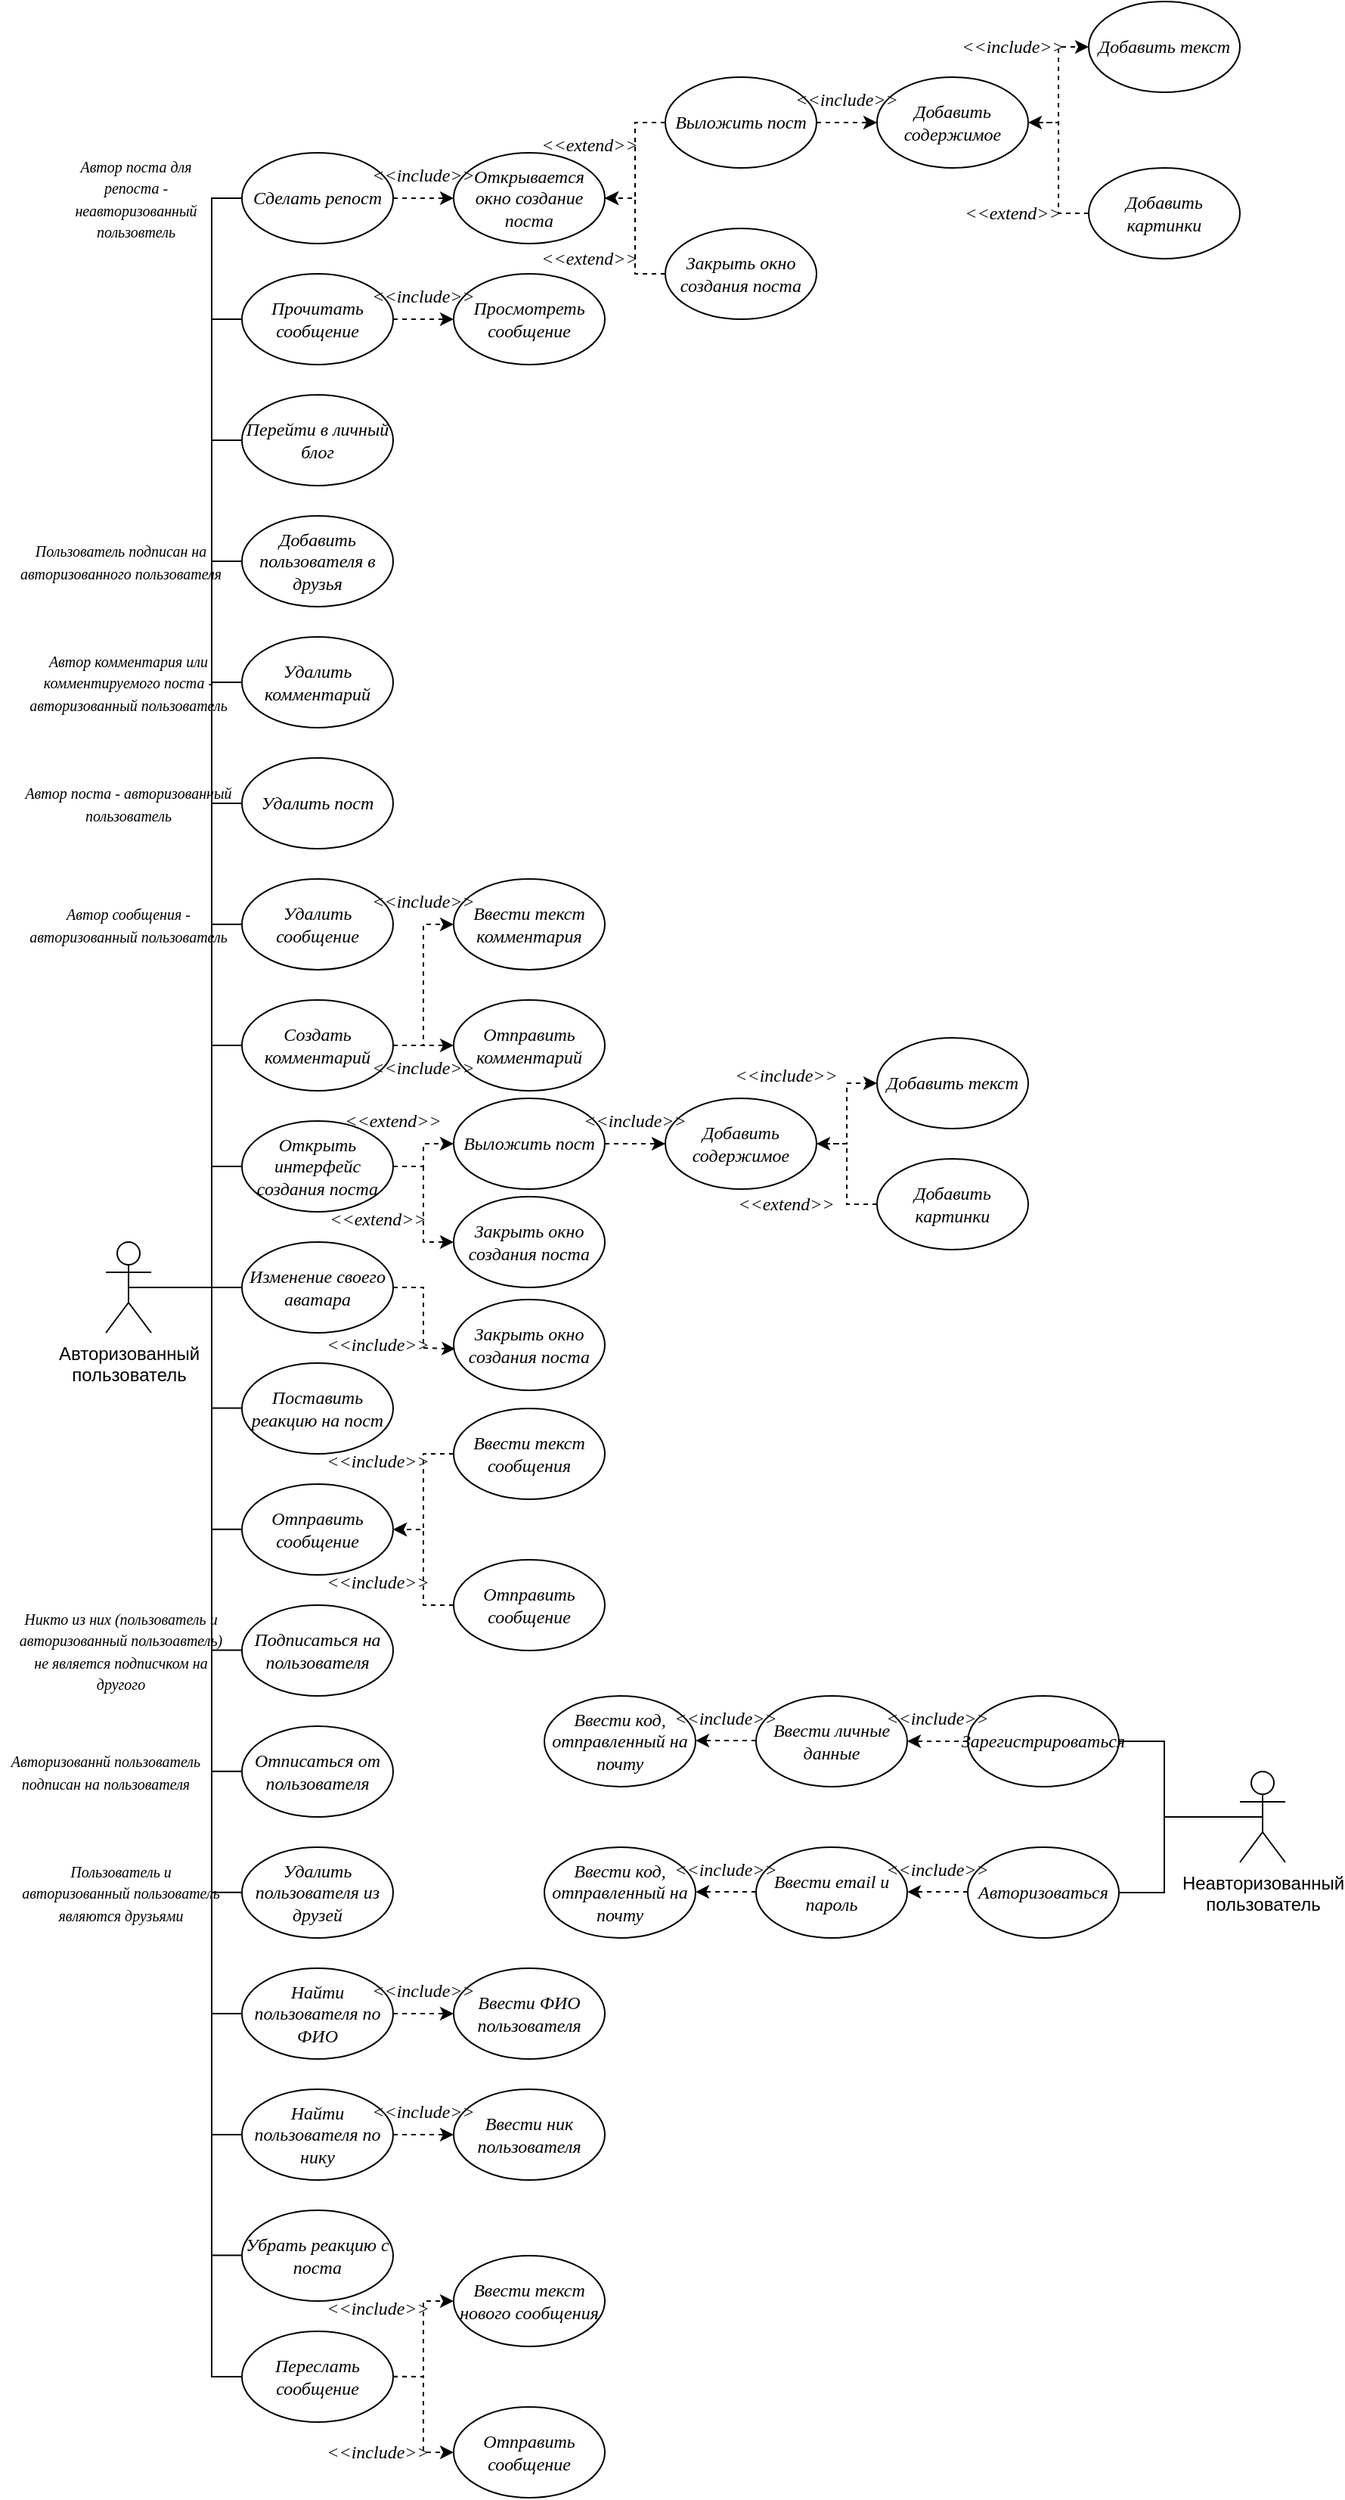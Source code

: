 <mxfile version="24.7.17">
  <diagram name="Page-1" id="8jKNk98O3Dh7Wr3jGr7U">
    <mxGraphModel dx="4864" dy="3509" grid="1" gridSize="10" guides="1" tooltips="1" connect="1" arrows="1" fold="1" page="1" pageScale="1" pageWidth="850" pageHeight="1100" math="0" shadow="0">
      <root>
        <mxCell id="0" />
        <mxCell id="1" parent="0" />
        <mxCell id="T16jocb-EKxHlkyLHUr0-150" value="" style="group" vertex="1" connectable="0" parent="1">
          <mxGeometry x="-80" y="-530" width="840" height="1650" as="geometry" />
        </mxCell>
        <mxCell id="3WkXD3QjZkxELWNnzMvE-1" value="Авторизованный&lt;div&gt;пользователь&lt;/div&gt;" style="shape=umlActor;verticalLabelPosition=bottom;verticalAlign=top;html=1;outlineConnect=0;" parent="T16jocb-EKxHlkyLHUr0-150" vertex="1">
          <mxGeometry x="70" y="820" width="30" height="60" as="geometry" />
        </mxCell>
        <mxCell id="3WkXD3QjZkxELWNnzMvE-115" value="Изменение своего аватара" style="ellipse;whiteSpace=wrap;html=1;fontFamily=GOST2304 Type A;fontStyle=2" parent="T16jocb-EKxHlkyLHUr0-150" vertex="1">
          <mxGeometry x="160" y="820" width="100" height="60" as="geometry" />
        </mxCell>
        <mxCell id="3WkXD3QjZkxELWNnzMvE-116" value="Открыть интерфейс создания поста" style="ellipse;whiteSpace=wrap;html=1;fontFamily=GOST2304 Type A;fontStyle=2" parent="T16jocb-EKxHlkyLHUr0-150" vertex="1">
          <mxGeometry x="160" y="740" width="100" height="60" as="geometry" />
        </mxCell>
        <mxCell id="3WkXD3QjZkxELWNnzMvE-117" value="Поставить реакцию на пост" style="ellipse;whiteSpace=wrap;html=1;fontFamily=GOST2304 Type A;fontStyle=2" parent="T16jocb-EKxHlkyLHUr0-150" vertex="1">
          <mxGeometry x="160" y="900" width="100" height="60" as="geometry" />
        </mxCell>
        <mxCell id="3WkXD3QjZkxELWNnzMvE-119" value="Отправить сообщение" style="ellipse;whiteSpace=wrap;html=1;fontFamily=GOST2304 Type A;fontStyle=2" parent="T16jocb-EKxHlkyLHUr0-150" vertex="1">
          <mxGeometry x="160" y="980" width="100" height="60" as="geometry" />
        </mxCell>
        <mxCell id="3WkXD3QjZkxELWNnzMvE-120" value="Прочитать сообщение" style="ellipse;whiteSpace=wrap;html=1;fontFamily=GOST2304 Type A;fontStyle=2" parent="T16jocb-EKxHlkyLHUr0-150" vertex="1">
          <mxGeometry x="160" y="180" width="100" height="60" as="geometry" />
        </mxCell>
        <mxCell id="3WkXD3QjZkxELWNnzMvE-122" value="Создать комментарий" style="ellipse;whiteSpace=wrap;html=1;fontFamily=GOST2304 Type A;fontStyle=2" parent="T16jocb-EKxHlkyLHUr0-150" vertex="1">
          <mxGeometry x="160" y="660" width="100" height="60" as="geometry" />
        </mxCell>
        <mxCell id="3WkXD3QjZkxELWNnzMvE-124" value="Подписаться на пользователя" style="ellipse;whiteSpace=wrap;html=1;fontFamily=GOST2304 Type A;fontStyle=2" parent="T16jocb-EKxHlkyLHUr0-150" vertex="1">
          <mxGeometry x="160" y="1060" width="100" height="60" as="geometry" />
        </mxCell>
        <mxCell id="3WkXD3QjZkxELWNnzMvE-125" value="Отписаться от пользователя" style="ellipse;whiteSpace=wrap;html=1;fontFamily=GOST2304 Type A;fontStyle=2" parent="T16jocb-EKxHlkyLHUr0-150" vertex="1">
          <mxGeometry x="160" y="1140" width="100" height="60" as="geometry" />
        </mxCell>
        <mxCell id="3WkXD3QjZkxELWNnzMvE-126" value="Добавить пользователя в друзья" style="ellipse;whiteSpace=wrap;html=1;fontFamily=GOST2304 Type A;fontStyle=2" parent="T16jocb-EKxHlkyLHUr0-150" vertex="1">
          <mxGeometry x="160" y="340" width="100" height="60" as="geometry" />
        </mxCell>
        <mxCell id="3WkXD3QjZkxELWNnzMvE-127" value="Удалить пользователя из друзей" style="ellipse;whiteSpace=wrap;html=1;fontFamily=GOST2304 Type A;fontStyle=2" parent="T16jocb-EKxHlkyLHUr0-150" vertex="1">
          <mxGeometry x="160" y="1220" width="100" height="60" as="geometry" />
        </mxCell>
        <mxCell id="3WkXD3QjZkxELWNnzMvE-128" value="Перейти в личный блог" style="ellipse;whiteSpace=wrap;html=1;fontFamily=GOST2304 Type A;fontStyle=2" parent="T16jocb-EKxHlkyLHUr0-150" vertex="1">
          <mxGeometry x="160" y="260" width="100" height="60" as="geometry" />
        </mxCell>
        <mxCell id="3WkXD3QjZkxELWNnzMvE-129" value="Найти пользователя по ФИО" style="ellipse;whiteSpace=wrap;html=1;fontFamily=GOST2304 Type A;fontStyle=2" parent="T16jocb-EKxHlkyLHUr0-150" vertex="1">
          <mxGeometry x="160" y="1300" width="100" height="60" as="geometry" />
        </mxCell>
        <mxCell id="3WkXD3QjZkxELWNnzMvE-130" value="Найти пользователя по нику" style="ellipse;whiteSpace=wrap;html=1;fontFamily=GOST2304 Type A;fontStyle=2" parent="T16jocb-EKxHlkyLHUr0-150" vertex="1">
          <mxGeometry x="160" y="1380" width="100" height="60" as="geometry" />
        </mxCell>
        <mxCell id="3WkXD3QjZkxELWNnzMvE-132" value="Переслать сообщение" style="ellipse;whiteSpace=wrap;html=1;fontFamily=GOST2304 Type A;fontStyle=2" parent="T16jocb-EKxHlkyLHUr0-150" vertex="1">
          <mxGeometry x="160" y="1540" width="100" height="60" as="geometry" />
        </mxCell>
        <mxCell id="T16jocb-EKxHlkyLHUr0-6" value="Удалить сообщение" style="ellipse;whiteSpace=wrap;html=1;fontFamily=GOST2304 Type A;fontStyle=2" vertex="1" parent="T16jocb-EKxHlkyLHUr0-150">
          <mxGeometry x="160" y="580" width="100" height="60" as="geometry" />
        </mxCell>
        <mxCell id="T16jocb-EKxHlkyLHUr0-8" value="Удалить пост" style="ellipse;whiteSpace=wrap;html=1;fontFamily=GOST2304 Type A;fontStyle=2" vertex="1" parent="T16jocb-EKxHlkyLHUr0-150">
          <mxGeometry x="160" y="500" width="100" height="60" as="geometry" />
        </mxCell>
        <mxCell id="T16jocb-EKxHlkyLHUr0-11" value="Удалить комментарий" style="ellipse;whiteSpace=wrap;html=1;fontFamily=GOST2304 Type A;fontStyle=2" vertex="1" parent="T16jocb-EKxHlkyLHUr0-150">
          <mxGeometry x="160" y="420" width="100" height="60" as="geometry" />
        </mxCell>
        <mxCell id="T16jocb-EKxHlkyLHUr0-15" value="Сделать репост" style="ellipse;whiteSpace=wrap;html=1;fontFamily=GOST2304 Type A;fontStyle=2" vertex="1" parent="T16jocb-EKxHlkyLHUr0-150">
          <mxGeometry x="160" y="100" width="100" height="60" as="geometry" />
        </mxCell>
        <mxCell id="T16jocb-EKxHlkyLHUr0-17" value="Убрать реакцию с поста" style="ellipse;whiteSpace=wrap;html=1;fontFamily=GOST2304 Type A;fontStyle=2" vertex="1" parent="T16jocb-EKxHlkyLHUr0-150">
          <mxGeometry x="160" y="1460" width="100" height="60" as="geometry" />
        </mxCell>
        <mxCell id="T16jocb-EKxHlkyLHUr0-18" value="Открывается окно создание поста" style="ellipse;whiteSpace=wrap;html=1;fontFamily=GOST2304 Type A;fontStyle=2" vertex="1" parent="T16jocb-EKxHlkyLHUr0-150">
          <mxGeometry x="300" y="100" width="100" height="60" as="geometry" />
        </mxCell>
        <mxCell id="T16jocb-EKxHlkyLHUr0-19" value="Добавить текст" style="ellipse;whiteSpace=wrap;html=1;fontFamily=GOST2304 Type A;fontStyle=2" vertex="1" parent="T16jocb-EKxHlkyLHUr0-150">
          <mxGeometry x="720" width="100" height="60" as="geometry" />
        </mxCell>
        <mxCell id="T16jocb-EKxHlkyLHUr0-20" value="Выложить пост" style="ellipse;whiteSpace=wrap;html=1;fontFamily=GOST2304 Type A;fontStyle=2" vertex="1" parent="T16jocb-EKxHlkyLHUr0-150">
          <mxGeometry x="440" y="50" width="100" height="60" as="geometry" />
        </mxCell>
        <mxCell id="T16jocb-EKxHlkyLHUr0-21" value="" style="endArrow=none;html=1;rounded=0;exitX=0;exitY=0.5;exitDx=0;exitDy=0;entryX=0.5;entryY=0.5;entryDx=0;entryDy=0;entryPerimeter=0;" edge="1" parent="T16jocb-EKxHlkyLHUr0-150" source="3WkXD3QjZkxELWNnzMvE-115" target="3WkXD3QjZkxELWNnzMvE-1">
          <mxGeometry width="50" height="50" relative="1" as="geometry">
            <mxPoint x="140" y="850" as="sourcePoint" />
            <mxPoint x="70" y="780" as="targetPoint" />
          </mxGeometry>
        </mxCell>
        <mxCell id="T16jocb-EKxHlkyLHUr0-24" value="" style="endArrow=none;html=1;rounded=0;exitX=0;exitY=0.5;exitDx=0;exitDy=0;" edge="1" parent="T16jocb-EKxHlkyLHUr0-150" source="T16jocb-EKxHlkyLHUr0-15">
          <mxGeometry width="50" height="50" relative="1" as="geometry">
            <mxPoint x="140" y="580" as="sourcePoint" />
            <mxPoint x="140" y="850" as="targetPoint" />
            <Array as="points">
              <mxPoint x="140" y="130" />
            </Array>
          </mxGeometry>
        </mxCell>
        <mxCell id="T16jocb-EKxHlkyLHUr0-26" value="" style="endArrow=classic;dashed=1;html=1;rounded=0;entryX=0;entryY=0.5;entryDx=0;entryDy=0;exitX=1;exitY=0.5;exitDx=0;exitDy=0;" edge="1" parent="T16jocb-EKxHlkyLHUr0-150" source="T16jocb-EKxHlkyLHUr0-15" target="T16jocb-EKxHlkyLHUr0-18">
          <mxGeometry width="50" height="50" relative="1" as="geometry">
            <mxPoint x="300" y="230" as="sourcePoint" />
            <mxPoint x="350" y="180" as="targetPoint" />
          </mxGeometry>
        </mxCell>
        <mxCell id="T16jocb-EKxHlkyLHUr0-29" value="" style="endArrow=classic;dashed=1;html=1;rounded=0;entryX=1;entryY=0.5;entryDx=0;entryDy=0;exitX=0;exitY=0.5;exitDx=0;exitDy=0;" edge="1" parent="T16jocb-EKxHlkyLHUr0-150" source="T16jocb-EKxHlkyLHUr0-20" target="T16jocb-EKxHlkyLHUr0-18">
          <mxGeometry width="50" height="50" relative="1" as="geometry">
            <mxPoint x="450" y="90" as="sourcePoint" />
            <mxPoint x="410" y="140" as="targetPoint" />
            <Array as="points">
              <mxPoint x="420" y="80" />
              <mxPoint x="420" y="130" />
            </Array>
          </mxGeometry>
        </mxCell>
        <mxCell id="T16jocb-EKxHlkyLHUr0-30" value="Добавить картинки" style="ellipse;whiteSpace=wrap;html=1;fontFamily=GOST2304 Type A;fontStyle=2" vertex="1" parent="T16jocb-EKxHlkyLHUr0-150">
          <mxGeometry x="720" y="110" width="100" height="60" as="geometry" />
        </mxCell>
        <mxCell id="T16jocb-EKxHlkyLHUr0-32" value="&lt;font face=&quot;GOST2304 Type A&quot;&gt;&lt;i&gt;&amp;lt;&amp;lt;include&amp;gt;&amp;gt;&lt;/i&gt;&lt;/font&gt;" style="text;html=1;align=center;verticalAlign=middle;whiteSpace=wrap;rounded=0;" vertex="1" parent="T16jocb-EKxHlkyLHUr0-150">
          <mxGeometry x="250" y="100" width="60" height="30" as="geometry" />
        </mxCell>
        <mxCell id="T16jocb-EKxHlkyLHUr0-33" value="&lt;font face=&quot;GOST2304 Type A&quot;&gt;&lt;i&gt;&amp;lt;&amp;lt;extend&amp;gt;&amp;gt;&lt;/i&gt;&lt;/font&gt;" style="text;html=1;align=center;verticalAlign=middle;whiteSpace=wrap;rounded=0;" vertex="1" parent="T16jocb-EKxHlkyLHUr0-150">
          <mxGeometry x="360" y="155" width="60" height="30" as="geometry" />
        </mxCell>
        <mxCell id="T16jocb-EKxHlkyLHUr0-34" value="&lt;font face=&quot;GOST2304 Type A&quot;&gt;&lt;i&gt;&amp;lt;&amp;lt;include&lt;/i&gt;&lt;/font&gt;&lt;font face=&quot;GOST2304 Type A&quot;&gt;&lt;i&gt;&amp;gt;&amp;gt;&lt;/i&gt;&lt;/font&gt;" style="text;html=1;align=center;verticalAlign=middle;whiteSpace=wrap;rounded=0;" vertex="1" parent="T16jocb-EKxHlkyLHUr0-150">
          <mxGeometry x="640" y="15" width="60" height="30" as="geometry" />
        </mxCell>
        <mxCell id="T16jocb-EKxHlkyLHUr0-35" value="Закрыть окно создания поста" style="ellipse;whiteSpace=wrap;html=1;fontFamily=GOST2304 Type A;fontStyle=2" vertex="1" parent="T16jocb-EKxHlkyLHUr0-150">
          <mxGeometry x="440" y="150" width="100" height="60" as="geometry" />
        </mxCell>
        <mxCell id="T16jocb-EKxHlkyLHUr0-38" value="&lt;font face=&quot;GOST2304 Type A&quot;&gt;&lt;i&gt;&amp;lt;&amp;lt;extend&amp;gt;&amp;gt;&lt;/i&gt;&lt;/font&gt;" style="text;html=1;align=center;verticalAlign=middle;whiteSpace=wrap;rounded=0;" vertex="1" parent="T16jocb-EKxHlkyLHUr0-150">
          <mxGeometry x="360" y="80" width="60" height="30" as="geometry" />
        </mxCell>
        <mxCell id="T16jocb-EKxHlkyLHUr0-39" value="" style="endArrow=classic;dashed=1;html=1;rounded=0;exitX=0;exitY=0.5;exitDx=0;exitDy=0;" edge="1" parent="T16jocb-EKxHlkyLHUr0-150" source="T16jocb-EKxHlkyLHUr0-35">
          <mxGeometry width="50" height="50" relative="1" as="geometry">
            <mxPoint x="450" y="90" as="sourcePoint" />
            <mxPoint x="400" y="130" as="targetPoint" />
            <Array as="points">
              <mxPoint x="420" y="180" />
              <mxPoint x="420" y="130" />
            </Array>
          </mxGeometry>
        </mxCell>
        <mxCell id="T16jocb-EKxHlkyLHUr0-42" value="&lt;font face=&quot;GOST2304 Type A&quot;&gt;&lt;i&gt;&amp;lt;&amp;lt;extend&amp;gt;&amp;gt;&lt;/i&gt;&lt;/font&gt;" style="text;html=1;align=center;verticalAlign=middle;whiteSpace=wrap;rounded=0;" vertex="1" parent="T16jocb-EKxHlkyLHUr0-150">
          <mxGeometry x="640" y="125" width="60" height="30" as="geometry" />
        </mxCell>
        <mxCell id="T16jocb-EKxHlkyLHUr0-43" value="Добавить содержимое" style="ellipse;whiteSpace=wrap;html=1;fontFamily=GOST2304 Type A;fontStyle=2" vertex="1" parent="T16jocb-EKxHlkyLHUr0-150">
          <mxGeometry x="580" y="50" width="100" height="60" as="geometry" />
        </mxCell>
        <mxCell id="T16jocb-EKxHlkyLHUr0-44" value="" style="endArrow=classic;dashed=1;html=1;rounded=0;entryX=0;entryY=0.5;entryDx=0;entryDy=0;exitX=1;exitY=0.5;exitDx=0;exitDy=0;" edge="1" parent="T16jocb-EKxHlkyLHUr0-150" source="T16jocb-EKxHlkyLHUr0-20" target="T16jocb-EKxHlkyLHUr0-43">
          <mxGeometry width="50" height="50" relative="1" as="geometry">
            <mxPoint x="450" y="90" as="sourcePoint" />
            <mxPoint x="410" y="140" as="targetPoint" />
            <Array as="points" />
          </mxGeometry>
        </mxCell>
        <mxCell id="T16jocb-EKxHlkyLHUr0-45" value="" style="endArrow=classic;dashed=1;html=1;rounded=0;entryX=0;entryY=0.5;entryDx=0;entryDy=0;exitX=1;exitY=0.5;exitDx=0;exitDy=0;" edge="1" parent="T16jocb-EKxHlkyLHUr0-150" source="T16jocb-EKxHlkyLHUr0-43" target="T16jocb-EKxHlkyLHUr0-19">
          <mxGeometry width="50" height="50" relative="1" as="geometry">
            <mxPoint x="550" y="90" as="sourcePoint" />
            <mxPoint x="590" y="90" as="targetPoint" />
            <Array as="points">
              <mxPoint x="700" y="80" />
              <mxPoint x="700" y="30" />
            </Array>
          </mxGeometry>
        </mxCell>
        <mxCell id="T16jocb-EKxHlkyLHUr0-46" value="" style="endArrow=classic;dashed=1;html=1;rounded=0;exitX=0;exitY=0.5;exitDx=0;exitDy=0;" edge="1" parent="T16jocb-EKxHlkyLHUr0-150" source="T16jocb-EKxHlkyLHUr0-30">
          <mxGeometry width="50" height="50" relative="1" as="geometry">
            <mxPoint x="730" y="40" as="sourcePoint" />
            <mxPoint x="680" y="80" as="targetPoint" />
            <Array as="points">
              <mxPoint x="700" y="140" />
              <mxPoint x="700" y="80" />
            </Array>
          </mxGeometry>
        </mxCell>
        <mxCell id="T16jocb-EKxHlkyLHUr0-47" value="&lt;font face=&quot;GOST2304 Type A&quot;&gt;&lt;i&gt;&amp;lt;&amp;lt;include&amp;gt;&amp;gt;&lt;/i&gt;&lt;/font&gt;" style="text;html=1;align=center;verticalAlign=middle;whiteSpace=wrap;rounded=0;" vertex="1" parent="T16jocb-EKxHlkyLHUr0-150">
          <mxGeometry x="530" y="50" width="60" height="30" as="geometry" />
        </mxCell>
        <mxCell id="T16jocb-EKxHlkyLHUr0-49" value="" style="endArrow=none;html=1;rounded=0;entryX=0;entryY=0.5;entryDx=0;entryDy=0;" edge="1" parent="T16jocb-EKxHlkyLHUr0-150" target="3WkXD3QjZkxELWNnzMvE-120">
          <mxGeometry width="50" height="50" relative="1" as="geometry">
            <mxPoint x="140" y="210" as="sourcePoint" />
            <mxPoint x="160" y="190" as="targetPoint" />
          </mxGeometry>
        </mxCell>
        <mxCell id="T16jocb-EKxHlkyLHUr0-53" value="" style="endArrow=none;html=1;rounded=0;entryX=0;entryY=0.5;entryDx=0;entryDy=0;" edge="1" parent="T16jocb-EKxHlkyLHUr0-150" target="3WkXD3QjZkxELWNnzMvE-128">
          <mxGeometry width="50" height="50" relative="1" as="geometry">
            <mxPoint x="140" y="290" as="sourcePoint" />
            <mxPoint x="170" y="220" as="targetPoint" />
          </mxGeometry>
        </mxCell>
        <mxCell id="T16jocb-EKxHlkyLHUr0-54" value="" style="endArrow=none;html=1;rounded=0;entryX=0;entryY=0.5;entryDx=0;entryDy=0;" edge="1" parent="T16jocb-EKxHlkyLHUr0-150" target="3WkXD3QjZkxELWNnzMvE-126">
          <mxGeometry width="50" height="50" relative="1" as="geometry">
            <mxPoint x="140" y="370" as="sourcePoint" />
            <mxPoint x="170" y="300" as="targetPoint" />
          </mxGeometry>
        </mxCell>
        <mxCell id="T16jocb-EKxHlkyLHUr0-55" value="" style="endArrow=none;html=1;rounded=0;entryX=0;entryY=0.5;entryDx=0;entryDy=0;" edge="1" parent="T16jocb-EKxHlkyLHUr0-150" target="T16jocb-EKxHlkyLHUr0-11">
          <mxGeometry width="50" height="50" relative="1" as="geometry">
            <mxPoint x="140" y="450" as="sourcePoint" />
            <mxPoint x="170" y="380" as="targetPoint" />
          </mxGeometry>
        </mxCell>
        <mxCell id="T16jocb-EKxHlkyLHUr0-56" value="" style="endArrow=none;html=1;rounded=0;entryX=0;entryY=0.5;entryDx=0;entryDy=0;" edge="1" parent="T16jocb-EKxHlkyLHUr0-150" target="T16jocb-EKxHlkyLHUr0-8">
          <mxGeometry width="50" height="50" relative="1" as="geometry">
            <mxPoint x="140" y="530" as="sourcePoint" />
            <mxPoint x="170" y="460" as="targetPoint" />
          </mxGeometry>
        </mxCell>
        <mxCell id="T16jocb-EKxHlkyLHUr0-57" value="" style="endArrow=none;html=1;rounded=0;entryX=0;entryY=0.5;entryDx=0;entryDy=0;" edge="1" parent="T16jocb-EKxHlkyLHUr0-150" target="T16jocb-EKxHlkyLHUr0-6">
          <mxGeometry width="50" height="50" relative="1" as="geometry">
            <mxPoint x="140" y="610" as="sourcePoint" />
            <mxPoint x="170" y="540" as="targetPoint" />
          </mxGeometry>
        </mxCell>
        <mxCell id="T16jocb-EKxHlkyLHUr0-59" value="" style="endArrow=none;html=1;rounded=0;entryX=0;entryY=0.5;entryDx=0;entryDy=0;" edge="1" parent="T16jocb-EKxHlkyLHUr0-150" target="3WkXD3QjZkxELWNnzMvE-122">
          <mxGeometry width="50" height="50" relative="1" as="geometry">
            <mxPoint x="140" y="690" as="sourcePoint" />
            <mxPoint x="170" y="620" as="targetPoint" />
          </mxGeometry>
        </mxCell>
        <mxCell id="T16jocb-EKxHlkyLHUr0-60" value="Ввести текст комментария" style="ellipse;whiteSpace=wrap;html=1;fontFamily=GOST2304 Type A;fontStyle=2" vertex="1" parent="T16jocb-EKxHlkyLHUr0-150">
          <mxGeometry x="300" y="580" width="100" height="60" as="geometry" />
        </mxCell>
        <mxCell id="T16jocb-EKxHlkyLHUr0-61" value="" style="endArrow=classic;dashed=1;html=1;rounded=0;entryX=0;entryY=0.5;entryDx=0;entryDy=0;exitX=1;exitY=0.5;exitDx=0;exitDy=0;" edge="1" parent="T16jocb-EKxHlkyLHUr0-150" source="3WkXD3QjZkxELWNnzMvE-122" target="T16jocb-EKxHlkyLHUr0-60">
          <mxGeometry width="50" height="50" relative="1" as="geometry">
            <mxPoint x="230" y="700" as="sourcePoint" />
            <mxPoint x="280" y="650" as="targetPoint" />
            <Array as="points">
              <mxPoint x="280" y="690" />
              <mxPoint x="280" y="610" />
            </Array>
          </mxGeometry>
        </mxCell>
        <mxCell id="T16jocb-EKxHlkyLHUr0-62" value="&lt;font face=&quot;GOST2304 Type A&quot;&gt;&lt;i&gt;&amp;lt;&amp;lt;include&amp;gt;&amp;gt;&lt;/i&gt;&lt;/font&gt;" style="text;html=1;align=center;verticalAlign=middle;whiteSpace=wrap;rounded=0;" vertex="1" parent="T16jocb-EKxHlkyLHUr0-150">
          <mxGeometry x="250" y="580" width="60" height="30" as="geometry" />
        </mxCell>
        <mxCell id="T16jocb-EKxHlkyLHUr0-63" value="" style="endArrow=none;html=1;rounded=0;entryX=0;entryY=0.5;entryDx=0;entryDy=0;" edge="1" parent="T16jocb-EKxHlkyLHUr0-150" target="3WkXD3QjZkxELWNnzMvE-116">
          <mxGeometry width="50" height="50" relative="1" as="geometry">
            <mxPoint x="140" y="770" as="sourcePoint" />
            <mxPoint x="170" y="700" as="targetPoint" />
          </mxGeometry>
        </mxCell>
        <mxCell id="T16jocb-EKxHlkyLHUr0-64" value="Отправить комментарий" style="ellipse;whiteSpace=wrap;html=1;fontFamily=GOST2304 Type A;fontStyle=2" vertex="1" parent="T16jocb-EKxHlkyLHUr0-150">
          <mxGeometry x="300" y="660" width="100" height="60" as="geometry" />
        </mxCell>
        <mxCell id="T16jocb-EKxHlkyLHUr0-65" value="" style="endArrow=classic;dashed=1;html=1;rounded=0;entryX=0;entryY=0.5;entryDx=0;entryDy=0;exitX=1;exitY=0.5;exitDx=0;exitDy=0;" edge="1" parent="T16jocb-EKxHlkyLHUr0-150" source="3WkXD3QjZkxELWNnzMvE-122" target="T16jocb-EKxHlkyLHUr0-64">
          <mxGeometry width="50" height="50" relative="1" as="geometry">
            <mxPoint x="270" y="700" as="sourcePoint" />
            <mxPoint x="310" y="620" as="targetPoint" />
            <Array as="points">
              <mxPoint x="290" y="690" />
            </Array>
          </mxGeometry>
        </mxCell>
        <mxCell id="T16jocb-EKxHlkyLHUr0-66" value="&lt;font face=&quot;GOST2304 Type A&quot;&gt;&lt;i&gt;&amp;lt;&amp;lt;include&amp;gt;&amp;gt;&lt;/i&gt;&lt;/font&gt;" style="text;html=1;align=center;verticalAlign=middle;whiteSpace=wrap;rounded=0;" vertex="1" parent="T16jocb-EKxHlkyLHUr0-150">
          <mxGeometry x="250" y="690" width="60" height="30" as="geometry" />
        </mxCell>
        <mxCell id="T16jocb-EKxHlkyLHUr0-67" value="Просмотреть сообщение" style="ellipse;whiteSpace=wrap;html=1;fontFamily=GOST2304 Type A;fontStyle=2" vertex="1" parent="T16jocb-EKxHlkyLHUr0-150">
          <mxGeometry x="300" y="180" width="100" height="60" as="geometry" />
        </mxCell>
        <mxCell id="T16jocb-EKxHlkyLHUr0-68" value="&lt;font face=&quot;GOST2304 Type A&quot;&gt;&lt;i&gt;&amp;lt;&amp;lt;include&amp;gt;&amp;gt;&lt;/i&gt;&lt;/font&gt;" style="text;html=1;align=center;verticalAlign=middle;whiteSpace=wrap;rounded=0;" vertex="1" parent="T16jocb-EKxHlkyLHUr0-150">
          <mxGeometry x="250" y="180" width="60" height="30" as="geometry" />
        </mxCell>
        <mxCell id="T16jocb-EKxHlkyLHUr0-69" value="" style="endArrow=classic;dashed=1;html=1;rounded=0;entryX=0;entryY=0.5;entryDx=0;entryDy=0;exitX=1;exitY=0.5;exitDx=0;exitDy=0;" edge="1" parent="T16jocb-EKxHlkyLHUr0-150" source="3WkXD3QjZkxELWNnzMvE-120" target="T16jocb-EKxHlkyLHUr0-67">
          <mxGeometry width="50" height="50" relative="1" as="geometry">
            <mxPoint x="310" y="140" as="sourcePoint" />
            <mxPoint x="270" y="140" as="targetPoint" />
          </mxGeometry>
        </mxCell>
        <mxCell id="T16jocb-EKxHlkyLHUr0-70" value="Добавить текст" style="ellipse;whiteSpace=wrap;html=1;fontFamily=GOST2304 Type A;fontStyle=2" vertex="1" parent="T16jocb-EKxHlkyLHUr0-150">
          <mxGeometry x="580" y="685" width="100" height="60" as="geometry" />
        </mxCell>
        <mxCell id="T16jocb-EKxHlkyLHUr0-71" value="Выложить пост" style="ellipse;whiteSpace=wrap;html=1;fontFamily=GOST2304 Type A;fontStyle=2" vertex="1" parent="T16jocb-EKxHlkyLHUr0-150">
          <mxGeometry x="300" y="725" width="100" height="60" as="geometry" />
        </mxCell>
        <mxCell id="T16jocb-EKxHlkyLHUr0-72" value="Добавить картинки" style="ellipse;whiteSpace=wrap;html=1;fontFamily=GOST2304 Type A;fontStyle=2" vertex="1" parent="T16jocb-EKxHlkyLHUr0-150">
          <mxGeometry x="580" y="765" width="100" height="60" as="geometry" />
        </mxCell>
        <mxCell id="T16jocb-EKxHlkyLHUr0-73" value="&lt;font face=&quot;GOST2304 Type A&quot;&gt;&lt;i&gt;&amp;lt;&amp;lt;include&lt;/i&gt;&lt;/font&gt;&lt;font face=&quot;GOST2304 Type A&quot;&gt;&lt;i&gt;&amp;gt;&amp;gt;&lt;/i&gt;&lt;/font&gt;" style="text;html=1;align=center;verticalAlign=middle;whiteSpace=wrap;rounded=0;" vertex="1" parent="T16jocb-EKxHlkyLHUr0-150">
          <mxGeometry x="490" y="695" width="60" height="30" as="geometry" />
        </mxCell>
        <mxCell id="T16jocb-EKxHlkyLHUr0-74" value="Закрыть окно создания поста" style="ellipse;whiteSpace=wrap;html=1;fontFamily=GOST2304 Type A;fontStyle=2" vertex="1" parent="T16jocb-EKxHlkyLHUr0-150">
          <mxGeometry x="300" y="790" width="100" height="60" as="geometry" />
        </mxCell>
        <mxCell id="T16jocb-EKxHlkyLHUr0-75" value="&lt;font face=&quot;GOST2304 Type A&quot;&gt;&lt;i&gt;&amp;lt;&amp;lt;extend&amp;gt;&amp;gt;&lt;/i&gt;&lt;/font&gt;" style="text;html=1;align=center;verticalAlign=middle;whiteSpace=wrap;rounded=0;" vertex="1" parent="T16jocb-EKxHlkyLHUr0-150">
          <mxGeometry x="490" y="780" width="60" height="30" as="geometry" />
        </mxCell>
        <mxCell id="T16jocb-EKxHlkyLHUr0-76" value="Добавить содержимое" style="ellipse;whiteSpace=wrap;html=1;fontFamily=GOST2304 Type A;fontStyle=2" vertex="1" parent="T16jocb-EKxHlkyLHUr0-150">
          <mxGeometry x="440" y="725" width="100" height="60" as="geometry" />
        </mxCell>
        <mxCell id="T16jocb-EKxHlkyLHUr0-77" value="" style="endArrow=classic;dashed=1;html=1;rounded=0;entryX=0;entryY=0.5;entryDx=0;entryDy=0;exitX=1;exitY=0.5;exitDx=0;exitDy=0;" edge="1" parent="T16jocb-EKxHlkyLHUr0-150" source="T16jocb-EKxHlkyLHUr0-71" target="T16jocb-EKxHlkyLHUr0-76">
          <mxGeometry width="50" height="50" relative="1" as="geometry">
            <mxPoint x="300" y="730" as="sourcePoint" />
            <mxPoint x="260" y="780" as="targetPoint" />
            <Array as="points" />
          </mxGeometry>
        </mxCell>
        <mxCell id="T16jocb-EKxHlkyLHUr0-78" value="" style="endArrow=classic;dashed=1;html=1;rounded=0;entryX=0;entryY=0.5;entryDx=0;entryDy=0;exitX=1;exitY=0.5;exitDx=0;exitDy=0;" edge="1" parent="T16jocb-EKxHlkyLHUr0-150" source="T16jocb-EKxHlkyLHUr0-76" target="T16jocb-EKxHlkyLHUr0-70">
          <mxGeometry width="50" height="50" relative="1" as="geometry">
            <mxPoint x="400" y="715" as="sourcePoint" />
            <mxPoint x="440" y="715" as="targetPoint" />
            <Array as="points">
              <mxPoint x="560" y="755" />
              <mxPoint x="560" y="715" />
            </Array>
          </mxGeometry>
        </mxCell>
        <mxCell id="T16jocb-EKxHlkyLHUr0-79" value="" style="endArrow=classic;dashed=1;html=1;rounded=0;exitX=0;exitY=0.5;exitDx=0;exitDy=0;entryX=1;entryY=0.5;entryDx=0;entryDy=0;" edge="1" parent="T16jocb-EKxHlkyLHUr0-150" source="T16jocb-EKxHlkyLHUr0-72" target="T16jocb-EKxHlkyLHUr0-76">
          <mxGeometry width="50" height="50" relative="1" as="geometry">
            <mxPoint x="580" y="665" as="sourcePoint" />
            <mxPoint x="530" y="705" as="targetPoint" />
            <Array as="points">
              <mxPoint x="560" y="795" />
              <mxPoint x="560" y="755" />
            </Array>
          </mxGeometry>
        </mxCell>
        <mxCell id="T16jocb-EKxHlkyLHUr0-80" value="&lt;font face=&quot;GOST2304 Type A&quot;&gt;&lt;i&gt;&amp;lt;&amp;lt;include&amp;gt;&amp;gt;&lt;/i&gt;&lt;/font&gt;" style="text;html=1;align=center;verticalAlign=middle;whiteSpace=wrap;rounded=0;" vertex="1" parent="T16jocb-EKxHlkyLHUr0-150">
          <mxGeometry x="390" y="725" width="60" height="30" as="geometry" />
        </mxCell>
        <mxCell id="T16jocb-EKxHlkyLHUr0-83" value="" style="endArrow=classic;dashed=1;html=1;rounded=0;entryX=0;entryY=0.5;entryDx=0;entryDy=0;exitX=1;exitY=0.5;exitDx=0;exitDy=0;" edge="1" parent="T16jocb-EKxHlkyLHUr0-150" source="3WkXD3QjZkxELWNnzMvE-116" target="T16jocb-EKxHlkyLHUr0-71">
          <mxGeometry width="50" height="50" relative="1" as="geometry">
            <mxPoint x="450" y="765" as="sourcePoint" />
            <mxPoint x="410" y="765" as="targetPoint" />
            <Array as="points">
              <mxPoint x="280" y="770" />
              <mxPoint x="280" y="755" />
            </Array>
          </mxGeometry>
        </mxCell>
        <mxCell id="T16jocb-EKxHlkyLHUr0-84" value="" style="endArrow=classic;dashed=1;html=1;rounded=0;entryX=0;entryY=0.5;entryDx=0;entryDy=0;" edge="1" parent="T16jocb-EKxHlkyLHUr0-150" target="T16jocb-EKxHlkyLHUr0-74">
          <mxGeometry width="50" height="50" relative="1" as="geometry">
            <mxPoint x="280" y="770" as="sourcePoint" />
            <mxPoint x="310" y="765" as="targetPoint" />
            <Array as="points">
              <mxPoint x="280" y="820" />
            </Array>
          </mxGeometry>
        </mxCell>
        <mxCell id="T16jocb-EKxHlkyLHUr0-85" value="&lt;font face=&quot;GOST2304 Type A&quot;&gt;&lt;i&gt;&amp;lt;&amp;lt;extend&amp;gt;&amp;gt;&lt;/i&gt;&lt;/font&gt;" style="text;html=1;align=center;verticalAlign=middle;whiteSpace=wrap;rounded=0;" vertex="1" parent="T16jocb-EKxHlkyLHUr0-150">
          <mxGeometry x="230" y="725" width="60" height="30" as="geometry" />
        </mxCell>
        <mxCell id="T16jocb-EKxHlkyLHUr0-86" value="&lt;font face=&quot;GOST2304 Type A&quot;&gt;&lt;i&gt;&amp;lt;&amp;lt;extend&amp;gt;&amp;gt;&lt;/i&gt;&lt;/font&gt;" style="text;html=1;align=center;verticalAlign=middle;whiteSpace=wrap;rounded=0;" vertex="1" parent="T16jocb-EKxHlkyLHUr0-150">
          <mxGeometry x="220" y="790" width="60" height="30" as="geometry" />
        </mxCell>
        <mxCell id="T16jocb-EKxHlkyLHUr0-87" value="Закрыть окно создания поста" style="ellipse;whiteSpace=wrap;html=1;fontFamily=GOST2304 Type A;fontStyle=2" vertex="1" parent="T16jocb-EKxHlkyLHUr0-150">
          <mxGeometry x="300" y="858" width="100" height="60" as="geometry" />
        </mxCell>
        <mxCell id="T16jocb-EKxHlkyLHUr0-88" value="" style="endArrow=classic;dashed=1;html=1;rounded=0;entryX=0.011;entryY=0.544;entryDx=0;entryDy=0;exitX=1;exitY=0.5;exitDx=0;exitDy=0;entryPerimeter=0;" edge="1" parent="T16jocb-EKxHlkyLHUr0-150" source="3WkXD3QjZkxELWNnzMvE-115" target="T16jocb-EKxHlkyLHUr0-87">
          <mxGeometry width="50" height="50" relative="1" as="geometry">
            <mxPoint x="410" y="765" as="sourcePoint" />
            <mxPoint x="450" y="765" as="targetPoint" />
            <Array as="points">
              <mxPoint x="280" y="850" />
              <mxPoint x="280" y="890" />
            </Array>
          </mxGeometry>
        </mxCell>
        <mxCell id="T16jocb-EKxHlkyLHUr0-89" value="&lt;font face=&quot;GOST2304 Type A&quot;&gt;&lt;i&gt;&amp;lt;&amp;lt;include&amp;gt;&amp;gt;&lt;/i&gt;&lt;/font&gt;" style="text;html=1;align=center;verticalAlign=middle;whiteSpace=wrap;rounded=0;" vertex="1" parent="T16jocb-EKxHlkyLHUr0-150">
          <mxGeometry x="220" y="873" width="60" height="30" as="geometry" />
        </mxCell>
        <mxCell id="T16jocb-EKxHlkyLHUr0-90" value="Ввести текст сообщения" style="ellipse;whiteSpace=wrap;html=1;fontFamily=GOST2304 Type A;fontStyle=2" vertex="1" parent="T16jocb-EKxHlkyLHUr0-150">
          <mxGeometry x="300" y="930" width="100" height="60" as="geometry" />
        </mxCell>
        <mxCell id="T16jocb-EKxHlkyLHUr0-91" value="Отправить сообщение" style="ellipse;whiteSpace=wrap;html=1;fontFamily=GOST2304 Type A;fontStyle=2" vertex="1" parent="T16jocb-EKxHlkyLHUr0-150">
          <mxGeometry x="300" y="1030" width="100" height="60" as="geometry" />
        </mxCell>
        <mxCell id="T16jocb-EKxHlkyLHUr0-92" value="" style="endArrow=classic;dashed=1;html=1;rounded=0;entryX=1;entryY=0.5;entryDx=0;entryDy=0;exitX=0;exitY=0.5;exitDx=0;exitDy=0;" edge="1" parent="T16jocb-EKxHlkyLHUr0-150" source="T16jocb-EKxHlkyLHUr0-90" target="3WkXD3QjZkxELWNnzMvE-119">
          <mxGeometry width="50" height="50" relative="1" as="geometry">
            <mxPoint x="311" y="901" as="sourcePoint" />
            <mxPoint x="273" y="859" as="targetPoint" />
            <Array as="points">
              <mxPoint x="280" y="960" />
              <mxPoint x="280" y="1010" />
            </Array>
          </mxGeometry>
        </mxCell>
        <mxCell id="T16jocb-EKxHlkyLHUr0-93" value="" style="endArrow=classic;dashed=1;html=1;rounded=0;exitX=0;exitY=0.5;exitDx=0;exitDy=0;entryX=1;entryY=0.5;entryDx=0;entryDy=0;" edge="1" parent="T16jocb-EKxHlkyLHUr0-150" source="T16jocb-EKxHlkyLHUr0-91" target="3WkXD3QjZkxELWNnzMvE-119">
          <mxGeometry width="50" height="50" relative="1" as="geometry">
            <mxPoint x="298" y="1052" as="sourcePoint" />
            <mxPoint x="270" y="1030" as="targetPoint" />
            <Array as="points">
              <mxPoint x="280" y="1060" />
              <mxPoint x="280" y="1010" />
            </Array>
          </mxGeometry>
        </mxCell>
        <mxCell id="T16jocb-EKxHlkyLHUr0-94" value="&lt;font face=&quot;GOST2304 Type A&quot;&gt;&lt;i&gt;&amp;lt;&amp;lt;include&amp;gt;&amp;gt;&lt;/i&gt;&lt;/font&gt;" style="text;html=1;align=center;verticalAlign=middle;whiteSpace=wrap;rounded=0;" vertex="1" parent="T16jocb-EKxHlkyLHUr0-150">
          <mxGeometry x="220" y="950" width="60" height="30" as="geometry" />
        </mxCell>
        <mxCell id="T16jocb-EKxHlkyLHUr0-95" value="&lt;font face=&quot;GOST2304 Type A&quot;&gt;&lt;i&gt;&amp;lt;&amp;lt;include&amp;gt;&amp;gt;&lt;/i&gt;&lt;/font&gt;" style="text;html=1;align=center;verticalAlign=middle;whiteSpace=wrap;rounded=0;" vertex="1" parent="T16jocb-EKxHlkyLHUr0-150">
          <mxGeometry x="220" y="1030" width="60" height="30" as="geometry" />
        </mxCell>
        <mxCell id="T16jocb-EKxHlkyLHUr0-96" value="Ввести ФИО пользователя" style="ellipse;whiteSpace=wrap;html=1;fontFamily=GOST2304 Type A;fontStyle=2" vertex="1" parent="T16jocb-EKxHlkyLHUr0-150">
          <mxGeometry x="300" y="1300" width="100" height="60" as="geometry" />
        </mxCell>
        <mxCell id="T16jocb-EKxHlkyLHUr0-97" value="" style="endArrow=classic;dashed=1;html=1;rounded=0;exitX=1;exitY=0.5;exitDx=0;exitDy=0;entryX=0;entryY=0.5;entryDx=0;entryDy=0;" edge="1" parent="T16jocb-EKxHlkyLHUr0-150" source="3WkXD3QjZkxELWNnzMvE-129" target="T16jocb-EKxHlkyLHUr0-96">
          <mxGeometry width="50" height="50" relative="1" as="geometry">
            <mxPoint x="260" y="1260" as="sourcePoint" />
            <mxPoint x="300" y="1310" as="targetPoint" />
            <Array as="points">
              <mxPoint x="290" y="1330" />
            </Array>
          </mxGeometry>
        </mxCell>
        <mxCell id="T16jocb-EKxHlkyLHUr0-98" value="&lt;font face=&quot;GOST2304 Type A&quot;&gt;&lt;i&gt;&amp;lt;&amp;lt;include&amp;gt;&amp;gt;&lt;/i&gt;&lt;/font&gt;" style="text;html=1;align=center;verticalAlign=middle;whiteSpace=wrap;rounded=0;" vertex="1" parent="T16jocb-EKxHlkyLHUr0-150">
          <mxGeometry x="250" y="1300" width="60" height="30" as="geometry" />
        </mxCell>
        <mxCell id="T16jocb-EKxHlkyLHUr0-99" value="Ввести ник пользователя" style="ellipse;whiteSpace=wrap;html=1;fontFamily=GOST2304 Type A;fontStyle=2" vertex="1" parent="T16jocb-EKxHlkyLHUr0-150">
          <mxGeometry x="300" y="1380" width="100" height="60" as="geometry" />
        </mxCell>
        <mxCell id="T16jocb-EKxHlkyLHUr0-100" value="" style="endArrow=classic;dashed=1;html=1;rounded=0;exitX=1;exitY=0.5;exitDx=0;exitDy=0;entryX=0;entryY=0.5;entryDx=0;entryDy=0;" edge="1" parent="T16jocb-EKxHlkyLHUr0-150" source="3WkXD3QjZkxELWNnzMvE-130" target="T16jocb-EKxHlkyLHUr0-99">
          <mxGeometry width="50" height="50" relative="1" as="geometry">
            <mxPoint x="260" y="1410" as="sourcePoint" />
            <mxPoint x="300" y="1410" as="targetPoint" />
            <Array as="points">
              <mxPoint x="290" y="1410" />
            </Array>
          </mxGeometry>
        </mxCell>
        <mxCell id="T16jocb-EKxHlkyLHUr0-101" value="&lt;font face=&quot;GOST2304 Type A&quot;&gt;&lt;i&gt;&amp;lt;&amp;lt;include&amp;gt;&amp;gt;&lt;/i&gt;&lt;/font&gt;" style="text;html=1;align=center;verticalAlign=middle;whiteSpace=wrap;rounded=0;" vertex="1" parent="T16jocb-EKxHlkyLHUr0-150">
          <mxGeometry x="250" y="1380" width="60" height="30" as="geometry" />
        </mxCell>
        <mxCell id="T16jocb-EKxHlkyLHUr0-103" value="&lt;font face=&quot;GOST2304 Type A&quot;&gt;&lt;i&gt;&amp;lt;&amp;lt;include&amp;gt;&amp;gt;&lt;/i&gt;&lt;/font&gt;" style="text;html=1;align=center;verticalAlign=middle;whiteSpace=wrap;rounded=0;" vertex="1" parent="T16jocb-EKxHlkyLHUr0-150">
          <mxGeometry x="220" y="1510" width="60" height="30" as="geometry" />
        </mxCell>
        <mxCell id="T16jocb-EKxHlkyLHUr0-104" value="Ввести текст нового сообщения" style="ellipse;whiteSpace=wrap;html=1;fontFamily=GOST2304 Type A;fontStyle=2" vertex="1" parent="T16jocb-EKxHlkyLHUr0-150">
          <mxGeometry x="300" y="1490" width="100" height="60" as="geometry" />
        </mxCell>
        <mxCell id="T16jocb-EKxHlkyLHUr0-105" value="" style="endArrow=classic;dashed=1;html=1;rounded=0;exitX=0;exitY=0.5;exitDx=0;exitDy=0;entryX=0;entryY=0.5;entryDx=0;entryDy=0;" edge="1" parent="T16jocb-EKxHlkyLHUr0-150" target="T16jocb-EKxHlkyLHUr0-104">
          <mxGeometry width="50" height="50" relative="1" as="geometry">
            <mxPoint x="260" y="1569.83" as="sourcePoint" />
            <mxPoint x="300" y="1569.83" as="targetPoint" />
            <Array as="points">
              <mxPoint x="280" y="1570" />
              <mxPoint x="280" y="1520" />
            </Array>
          </mxGeometry>
        </mxCell>
        <mxCell id="T16jocb-EKxHlkyLHUr0-107" value="Отправить сообщение" style="ellipse;whiteSpace=wrap;html=1;fontFamily=GOST2304 Type A;fontStyle=2" vertex="1" parent="T16jocb-EKxHlkyLHUr0-150">
          <mxGeometry x="300" y="1590" width="100" height="60" as="geometry" />
        </mxCell>
        <mxCell id="T16jocb-EKxHlkyLHUr0-108" value="" style="endArrow=classic;dashed=1;html=1;rounded=0;exitX=1;exitY=0.5;exitDx=0;exitDy=0;entryX=0;entryY=0.5;entryDx=0;entryDy=0;" edge="1" parent="T16jocb-EKxHlkyLHUr0-150" source="3WkXD3QjZkxELWNnzMvE-132" target="T16jocb-EKxHlkyLHUr0-107">
          <mxGeometry width="50" height="50" relative="1" as="geometry">
            <mxPoint x="270" y="1579.83" as="sourcePoint" />
            <mxPoint x="310" y="1530" as="targetPoint" />
            <Array as="points">
              <mxPoint x="280" y="1570" />
              <mxPoint x="280" y="1620" />
            </Array>
          </mxGeometry>
        </mxCell>
        <mxCell id="T16jocb-EKxHlkyLHUr0-109" value="&lt;font face=&quot;GOST2304 Type A&quot;&gt;&lt;i&gt;&amp;lt;&amp;lt;include&amp;gt;&amp;gt;&lt;/i&gt;&lt;/font&gt;" style="text;html=1;align=center;verticalAlign=middle;whiteSpace=wrap;rounded=0;" vertex="1" parent="T16jocb-EKxHlkyLHUr0-150">
          <mxGeometry x="220" y="1605" width="60" height="30" as="geometry" />
        </mxCell>
        <mxCell id="T16jocb-EKxHlkyLHUr0-110" value="" style="endArrow=none;html=1;rounded=0;entryX=0;entryY=0.5;entryDx=0;entryDy=0;" edge="1" parent="T16jocb-EKxHlkyLHUr0-150" target="3WkXD3QjZkxELWNnzMvE-132">
          <mxGeometry width="50" height="50" relative="1" as="geometry">
            <mxPoint x="140" y="850" as="sourcePoint" />
            <mxPoint x="140" y="1593" as="targetPoint" />
            <Array as="points">
              <mxPoint x="140" y="873" />
              <mxPoint x="140" y="1570" />
            </Array>
          </mxGeometry>
        </mxCell>
        <mxCell id="T16jocb-EKxHlkyLHUr0-111" value="" style="endArrow=none;html=1;rounded=0;entryX=0;entryY=0.5;entryDx=0;entryDy=0;" edge="1" parent="T16jocb-EKxHlkyLHUr0-150">
          <mxGeometry width="50" height="50" relative="1" as="geometry">
            <mxPoint x="140" y="929.71" as="sourcePoint" />
            <mxPoint x="160" y="929.71" as="targetPoint" />
          </mxGeometry>
        </mxCell>
        <mxCell id="T16jocb-EKxHlkyLHUr0-113" value="" style="endArrow=none;html=1;rounded=0;entryX=0;entryY=0.5;entryDx=0;entryDy=0;" edge="1" parent="T16jocb-EKxHlkyLHUr0-150">
          <mxGeometry width="50" height="50" relative="1" as="geometry">
            <mxPoint x="140" y="1009.86" as="sourcePoint" />
            <mxPoint x="160" y="1009.86" as="targetPoint" />
          </mxGeometry>
        </mxCell>
        <mxCell id="T16jocb-EKxHlkyLHUr0-114" value="" style="endArrow=none;html=1;rounded=0;entryX=0;entryY=0.5;entryDx=0;entryDy=0;" edge="1" parent="T16jocb-EKxHlkyLHUr0-150">
          <mxGeometry width="50" height="50" relative="1" as="geometry">
            <mxPoint x="140" y="1089.71" as="sourcePoint" />
            <mxPoint x="160" y="1089.71" as="targetPoint" />
          </mxGeometry>
        </mxCell>
        <mxCell id="T16jocb-EKxHlkyLHUr0-115" value="" style="endArrow=none;html=1;rounded=0;entryX=0;entryY=0.5;entryDx=0;entryDy=0;" edge="1" parent="T16jocb-EKxHlkyLHUr0-150">
          <mxGeometry width="50" height="50" relative="1" as="geometry">
            <mxPoint x="140" y="1169.86" as="sourcePoint" />
            <mxPoint x="160" y="1169.86" as="targetPoint" />
          </mxGeometry>
        </mxCell>
        <mxCell id="T16jocb-EKxHlkyLHUr0-116" value="" style="endArrow=none;html=1;rounded=0;entryX=0;entryY=0.5;entryDx=0;entryDy=0;" edge="1" parent="T16jocb-EKxHlkyLHUr0-150">
          <mxGeometry width="50" height="50" relative="1" as="geometry">
            <mxPoint x="140" y="1249.86" as="sourcePoint" />
            <mxPoint x="160" y="1249.86" as="targetPoint" />
          </mxGeometry>
        </mxCell>
        <mxCell id="T16jocb-EKxHlkyLHUr0-117" value="" style="endArrow=none;html=1;rounded=0;entryX=0;entryY=0.5;entryDx=0;entryDy=0;" edge="1" parent="T16jocb-EKxHlkyLHUr0-150">
          <mxGeometry width="50" height="50" relative="1" as="geometry">
            <mxPoint x="140" y="1330" as="sourcePoint" />
            <mxPoint x="160" y="1330" as="targetPoint" />
          </mxGeometry>
        </mxCell>
        <mxCell id="T16jocb-EKxHlkyLHUr0-118" value="" style="endArrow=none;html=1;rounded=0;entryX=0;entryY=0.5;entryDx=0;entryDy=0;" edge="1" parent="T16jocb-EKxHlkyLHUr0-150">
          <mxGeometry width="50" height="50" relative="1" as="geometry">
            <mxPoint x="140" y="1410" as="sourcePoint" />
            <mxPoint x="160" y="1410" as="targetPoint" />
          </mxGeometry>
        </mxCell>
        <mxCell id="T16jocb-EKxHlkyLHUr0-119" value="" style="endArrow=none;html=1;rounded=0;entryX=0;entryY=0.5;entryDx=0;entryDy=0;" edge="1" parent="T16jocb-EKxHlkyLHUr0-150">
          <mxGeometry width="50" height="50" relative="1" as="geometry">
            <mxPoint x="140" y="1489.71" as="sourcePoint" />
            <mxPoint x="160" y="1489.71" as="targetPoint" />
          </mxGeometry>
        </mxCell>
        <mxCell id="T16jocb-EKxHlkyLHUr0-121" value="&lt;font size=&quot;1&quot; face=&quot;GOST2304 Type A&quot;&gt;&lt;i style=&quot;&quot;&gt;Автор поста для репоста - неавторизованный пользовтель&lt;/i&gt;&lt;/font&gt;" style="text;html=1;align=center;verticalAlign=middle;whiteSpace=wrap;rounded=0;" vertex="1" parent="T16jocb-EKxHlkyLHUr0-150">
          <mxGeometry x="40" y="115" width="100" height="30" as="geometry" />
        </mxCell>
        <mxCell id="T16jocb-EKxHlkyLHUr0-122" value="&lt;font size=&quot;1&quot; face=&quot;GOST2304 Type A&quot;&gt;&lt;i style=&quot;&quot;&gt;Пользователь подписан на авторизованного пользователя&lt;/i&gt;&lt;/font&gt;" style="text;html=1;align=center;verticalAlign=middle;whiteSpace=wrap;rounded=0;" vertex="1" parent="T16jocb-EKxHlkyLHUr0-150">
          <mxGeometry x="10" y="355" width="140" height="30" as="geometry" />
        </mxCell>
        <mxCell id="T16jocb-EKxHlkyLHUr0-123" value="&lt;font size=&quot;1&quot; face=&quot;GOST2304 Type A&quot;&gt;&lt;i style=&quot;&quot;&gt;Автор комментария или комментируемого поста - авторизованный пользователь&lt;/i&gt;&lt;/font&gt;" style="text;html=1;align=center;verticalAlign=middle;whiteSpace=wrap;rounded=0;" vertex="1" parent="T16jocb-EKxHlkyLHUr0-150">
          <mxGeometry x="15" y="435" width="140" height="30" as="geometry" />
        </mxCell>
        <mxCell id="T16jocb-EKxHlkyLHUr0-124" value="&lt;font size=&quot;1&quot; face=&quot;GOST2304 Type A&quot;&gt;&lt;i style=&quot;&quot;&gt;Автор поста - авторизованный пользователь&lt;/i&gt;&lt;/font&gt;" style="text;html=1;align=center;verticalAlign=middle;whiteSpace=wrap;rounded=0;" vertex="1" parent="T16jocb-EKxHlkyLHUr0-150">
          <mxGeometry x="15" y="515" width="140" height="30" as="geometry" />
        </mxCell>
        <mxCell id="T16jocb-EKxHlkyLHUr0-125" value="&lt;font size=&quot;1&quot; face=&quot;GOST2304 Type A&quot;&gt;&lt;i style=&quot;&quot;&gt;Автор сообщения - авторизованный пользователь&lt;/i&gt;&lt;/font&gt;" style="text;html=1;align=center;verticalAlign=middle;whiteSpace=wrap;rounded=0;" vertex="1" parent="T16jocb-EKxHlkyLHUr0-150">
          <mxGeometry x="15" y="595" width="140" height="30" as="geometry" />
        </mxCell>
        <mxCell id="T16jocb-EKxHlkyLHUr0-126" value="&lt;font size=&quot;1&quot; face=&quot;GOST2304 Type A&quot;&gt;&lt;i&gt;Никто из них (пользователь и авторизованный пользоавтель) не является подписчком на другого&lt;/i&gt;&lt;/font&gt;" style="text;html=1;align=center;verticalAlign=middle;whiteSpace=wrap;rounded=0;" vertex="1" parent="T16jocb-EKxHlkyLHUr0-150">
          <mxGeometry x="10" y="1075" width="140" height="30" as="geometry" />
        </mxCell>
        <mxCell id="T16jocb-EKxHlkyLHUr0-127" value="&lt;font size=&quot;1&quot; face=&quot;GOST2304 Type A&quot;&gt;&lt;i&gt;Авторизованнй пользователь подписан на пользователя&lt;/i&gt;&lt;/font&gt;" style="text;html=1;align=center;verticalAlign=middle;whiteSpace=wrap;rounded=0;" vertex="1" parent="T16jocb-EKxHlkyLHUr0-150">
          <mxGeometry y="1155" width="140" height="30" as="geometry" />
        </mxCell>
        <mxCell id="T16jocb-EKxHlkyLHUr0-128" value="&lt;font size=&quot;1&quot; face=&quot;GOST2304 Type A&quot;&gt;&lt;i&gt;Пользователь и авторизованный пользователь являются друзьями&lt;/i&gt;&lt;/font&gt;" style="text;html=1;align=center;verticalAlign=middle;whiteSpace=wrap;rounded=0;" vertex="1" parent="T16jocb-EKxHlkyLHUr0-150">
          <mxGeometry x="10" y="1235" width="140" height="30" as="geometry" />
        </mxCell>
        <mxCell id="T16jocb-EKxHlkyLHUr0-148" value="" style="group" vertex="1" connectable="0" parent="T16jocb-EKxHlkyLHUr0-150">
          <mxGeometry x="360" y="1120" width="480" height="160" as="geometry" />
        </mxCell>
        <mxCell id="T16jocb-EKxHlkyLHUr0-129" value="Неавторизованный&lt;div&gt;пользователь&lt;/div&gt;" style="shape=umlActor;verticalLabelPosition=bottom;verticalAlign=top;html=1;outlineConnect=0;" vertex="1" parent="T16jocb-EKxHlkyLHUr0-148">
          <mxGeometry x="460" y="50" width="30" height="60" as="geometry" />
        </mxCell>
        <mxCell id="T16jocb-EKxHlkyLHUr0-130" value="Зарегистрироваться" style="ellipse;whiteSpace=wrap;html=1;fontFamily=GOST2304 Type A;fontStyle=2" vertex="1" parent="T16jocb-EKxHlkyLHUr0-148">
          <mxGeometry x="280" width="100" height="60" as="geometry" />
        </mxCell>
        <mxCell id="T16jocb-EKxHlkyLHUr0-131" value="Авторизоваться" style="ellipse;whiteSpace=wrap;html=1;fontFamily=GOST2304 Type A;fontStyle=2" vertex="1" parent="T16jocb-EKxHlkyLHUr0-148">
          <mxGeometry x="280" y="100" width="100" height="60" as="geometry" />
        </mxCell>
        <mxCell id="T16jocb-EKxHlkyLHUr0-132" value="Ввести личные данные" style="ellipse;whiteSpace=wrap;html=1;fontFamily=GOST2304 Type A;fontStyle=2" vertex="1" parent="T16jocb-EKxHlkyLHUr0-148">
          <mxGeometry x="140" width="100" height="60" as="geometry" />
        </mxCell>
        <mxCell id="T16jocb-EKxHlkyLHUr0-133" value="Ввести email и пароль" style="ellipse;whiteSpace=wrap;html=1;fontFamily=GOST2304 Type A;fontStyle=2" vertex="1" parent="T16jocb-EKxHlkyLHUr0-148">
          <mxGeometry x="140" y="100" width="100" height="60" as="geometry" />
        </mxCell>
        <mxCell id="T16jocb-EKxHlkyLHUr0-134" value="Ввести код, отправленный на почту" style="ellipse;whiteSpace=wrap;html=1;fontFamily=GOST2304 Type A;fontStyle=2" vertex="1" parent="T16jocb-EKxHlkyLHUr0-148">
          <mxGeometry width="100" height="60" as="geometry" />
        </mxCell>
        <mxCell id="T16jocb-EKxHlkyLHUr0-136" value="Ввести код, отправленный на почту" style="ellipse;whiteSpace=wrap;html=1;fontFamily=GOST2304 Type A;fontStyle=2" vertex="1" parent="T16jocb-EKxHlkyLHUr0-148">
          <mxGeometry y="100" width="100" height="60" as="geometry" />
        </mxCell>
        <mxCell id="T16jocb-EKxHlkyLHUr0-137" value="" style="endArrow=classic;dashed=1;html=1;rounded=0;exitX=0;exitY=0.5;exitDx=0;exitDy=0;entryX=1;entryY=0.5;entryDx=0;entryDy=0;" edge="1" parent="T16jocb-EKxHlkyLHUr0-148" source="T16jocb-EKxHlkyLHUr0-130" target="T16jocb-EKxHlkyLHUr0-132">
          <mxGeometry width="50" height="50" relative="1" as="geometry">
            <mxPoint x="150" y="100" as="sourcePoint" />
            <mxPoint x="110" y="60" as="targetPoint" />
            <Array as="points">
              <mxPoint x="250" y="30" />
            </Array>
          </mxGeometry>
        </mxCell>
        <mxCell id="T16jocb-EKxHlkyLHUr0-138" value="" style="endArrow=classic;dashed=1;html=1;rounded=0;exitX=0;exitY=0.5;exitDx=0;exitDy=0;entryX=1;entryY=0.5;entryDx=0;entryDy=0;" edge="1" parent="T16jocb-EKxHlkyLHUr0-148">
          <mxGeometry width="50" height="50" relative="1" as="geometry">
            <mxPoint x="140" y="29.52" as="sourcePoint" />
            <mxPoint x="100" y="29.52" as="targetPoint" />
            <Array as="points">
              <mxPoint x="110" y="29.52" />
            </Array>
          </mxGeometry>
        </mxCell>
        <mxCell id="T16jocb-EKxHlkyLHUr0-139" value="" style="endArrow=classic;dashed=1;html=1;rounded=0;exitX=0;exitY=0.5;exitDx=0;exitDy=0;entryX=1;entryY=0.5;entryDx=0;entryDy=0;" edge="1" parent="T16jocb-EKxHlkyLHUr0-148">
          <mxGeometry width="50" height="50" relative="1" as="geometry">
            <mxPoint x="280" y="129.52" as="sourcePoint" />
            <mxPoint x="240" y="129.52" as="targetPoint" />
            <Array as="points">
              <mxPoint x="250" y="129.52" />
            </Array>
          </mxGeometry>
        </mxCell>
        <mxCell id="T16jocb-EKxHlkyLHUr0-141" value="" style="endArrow=classic;dashed=1;html=1;rounded=0;exitX=0;exitY=0.5;exitDx=0;exitDy=0;entryX=1;entryY=0.5;entryDx=0;entryDy=0;" edge="1" parent="T16jocb-EKxHlkyLHUr0-148">
          <mxGeometry width="50" height="50" relative="1" as="geometry">
            <mxPoint x="140" y="129.52" as="sourcePoint" />
            <mxPoint x="100" y="129.52" as="targetPoint" />
            <Array as="points">
              <mxPoint x="110" y="129.52" />
            </Array>
          </mxGeometry>
        </mxCell>
        <mxCell id="T16jocb-EKxHlkyLHUr0-142" value="&lt;font face=&quot;GOST2304 Type A&quot;&gt;&lt;i&gt;&amp;lt;&amp;lt;include&amp;gt;&amp;gt;&lt;/i&gt;&lt;/font&gt;" style="text;html=1;align=center;verticalAlign=middle;whiteSpace=wrap;rounded=0;" vertex="1" parent="T16jocb-EKxHlkyLHUr0-148">
          <mxGeometry x="90" width="60" height="30" as="geometry" />
        </mxCell>
        <mxCell id="T16jocb-EKxHlkyLHUr0-143" value="&lt;font face=&quot;GOST2304 Type A&quot;&gt;&lt;i&gt;&amp;lt;&amp;lt;include&amp;gt;&amp;gt;&lt;/i&gt;&lt;/font&gt;" style="text;html=1;align=center;verticalAlign=middle;whiteSpace=wrap;rounded=0;" vertex="1" parent="T16jocb-EKxHlkyLHUr0-148">
          <mxGeometry x="90" y="100" width="60" height="30" as="geometry" />
        </mxCell>
        <mxCell id="T16jocb-EKxHlkyLHUr0-144" value="&lt;font face=&quot;GOST2304 Type A&quot;&gt;&lt;i&gt;&amp;lt;&amp;lt;include&amp;gt;&amp;gt;&lt;/i&gt;&lt;/font&gt;" style="text;html=1;align=center;verticalAlign=middle;whiteSpace=wrap;rounded=0;" vertex="1" parent="T16jocb-EKxHlkyLHUr0-148">
          <mxGeometry x="230" width="60" height="30" as="geometry" />
        </mxCell>
        <mxCell id="T16jocb-EKxHlkyLHUr0-145" value="&lt;font face=&quot;GOST2304 Type A&quot;&gt;&lt;i&gt;&amp;lt;&amp;lt;include&amp;gt;&amp;gt;&lt;/i&gt;&lt;/font&gt;" style="text;html=1;align=center;verticalAlign=middle;whiteSpace=wrap;rounded=0;" vertex="1" parent="T16jocb-EKxHlkyLHUr0-148">
          <mxGeometry x="230" y="100" width="60" height="30" as="geometry" />
        </mxCell>
        <mxCell id="T16jocb-EKxHlkyLHUr0-146" value="" style="endArrow=none;html=1;rounded=0;entryX=1;entryY=0.5;entryDx=0;entryDy=0;exitX=0.5;exitY=0.5;exitDx=0;exitDy=0;exitPerimeter=0;" edge="1" parent="T16jocb-EKxHlkyLHUr0-148" source="T16jocb-EKxHlkyLHUr0-129" target="T16jocb-EKxHlkyLHUr0-130">
          <mxGeometry width="50" height="50" relative="1" as="geometry">
            <mxPoint x="380" as="sourcePoint" />
            <mxPoint x="430" y="-50" as="targetPoint" />
            <Array as="points">
              <mxPoint x="410" y="80" />
              <mxPoint x="410" y="30" />
            </Array>
          </mxGeometry>
        </mxCell>
        <mxCell id="T16jocb-EKxHlkyLHUr0-147" value="" style="endArrow=none;html=1;rounded=0;entryX=1;entryY=0.5;entryDx=0;entryDy=0;exitX=0.5;exitY=0.5;exitDx=0;exitDy=0;exitPerimeter=0;" edge="1" parent="T16jocb-EKxHlkyLHUr0-148" source="T16jocb-EKxHlkyLHUr0-129" target="T16jocb-EKxHlkyLHUr0-131">
          <mxGeometry width="50" height="50" relative="1" as="geometry">
            <mxPoint x="465" y="90" as="sourcePoint" />
            <mxPoint x="390" y="40" as="targetPoint" />
            <Array as="points">
              <mxPoint x="410" y="80" />
              <mxPoint x="410" y="130" />
            </Array>
          </mxGeometry>
        </mxCell>
      </root>
    </mxGraphModel>
  </diagram>
</mxfile>

